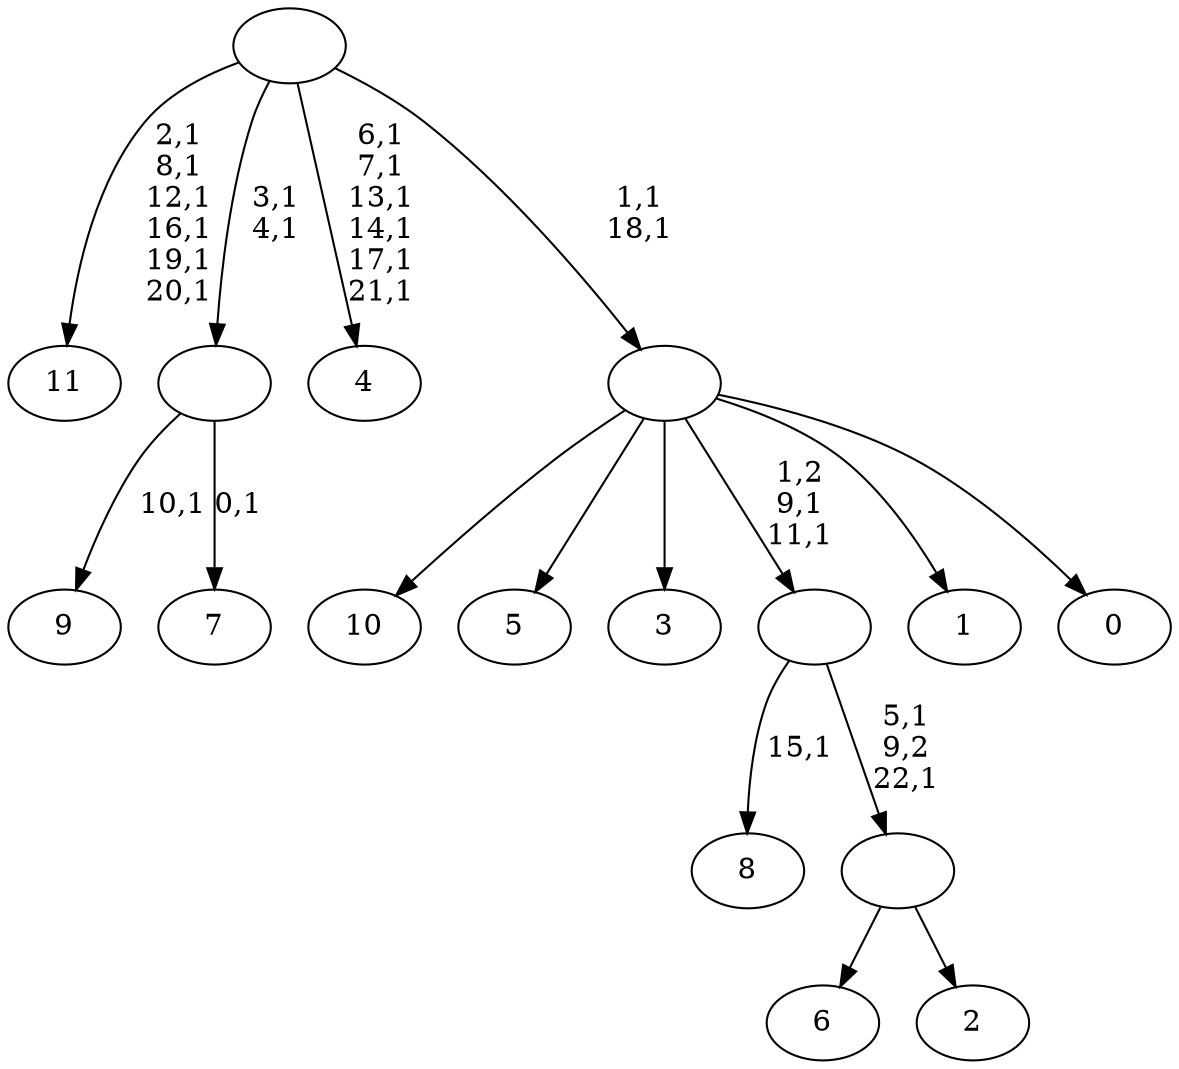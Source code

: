 digraph T {
	35 [label="11"]
	28 [label="10"]
	27 [label="9"]
	25 [label="8"]
	23 [label="7"]
	21 [label=""]
	19 [label="6"]
	18 [label="5"]
	17 [label="4"]
	10 [label="3"]
	9 [label="2"]
	8 [label=""]
	6 [label=""]
	4 [label="1"]
	3 [label="0"]
	2 [label=""]
	0 [label=""]
	21 -> 23 [label="0,1"]
	21 -> 27 [label="10,1"]
	8 -> 19 [label=""]
	8 -> 9 [label=""]
	6 -> 8 [label="5,1\n9,2\n22,1"]
	6 -> 25 [label="15,1"]
	2 -> 6 [label="1,2\n9,1\n11,1"]
	2 -> 28 [label=""]
	2 -> 18 [label=""]
	2 -> 10 [label=""]
	2 -> 4 [label=""]
	2 -> 3 [label=""]
	0 -> 2 [label="1,1\n18,1"]
	0 -> 17 [label="6,1\n7,1\n13,1\n14,1\n17,1\n21,1"]
	0 -> 21 [label="3,1\n4,1"]
	0 -> 35 [label="2,1\n8,1\n12,1\n16,1\n19,1\n20,1"]
}
